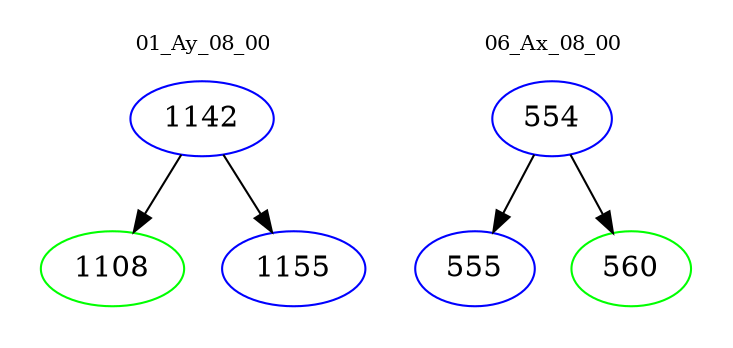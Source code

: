 digraph{
subgraph cluster_0 {
color = white
label = "01_Ay_08_00";
fontsize=10;
T0_1142 [label="1142", color="blue"]
T0_1142 -> T0_1108 [color="black"]
T0_1108 [label="1108", color="green"]
T0_1142 -> T0_1155 [color="black"]
T0_1155 [label="1155", color="blue"]
}
subgraph cluster_1 {
color = white
label = "06_Ax_08_00";
fontsize=10;
T1_554 [label="554", color="blue"]
T1_554 -> T1_555 [color="black"]
T1_555 [label="555", color="blue"]
T1_554 -> T1_560 [color="black"]
T1_560 [label="560", color="green"]
}
}
